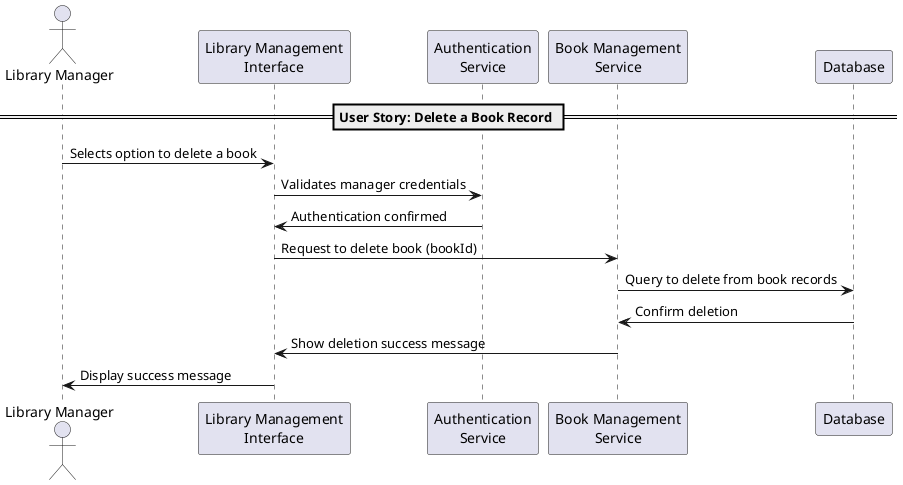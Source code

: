 @startuml
actor "Library Manager" as manager
participant "Library Management\nInterface" as interface
participant "Authentication\nService" as auth
participant "Book Management\nService" as bookService
participant "Database" as db

== User Story: Delete a Book Record ==

manager -> interface : Selects option to delete a book
interface -> auth : Validates manager credentials
auth -> interface : Authentication confirmed
interface -> bookService : Request to delete book (bookId)
bookService -> db : Query to delete from book records
db -> bookService : Confirm deletion
bookService -> interface : Show deletion success message
interface -> manager : Display success message

@enduml